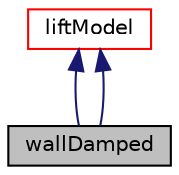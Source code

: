 digraph "wallDamped"
{
  bgcolor="transparent";
  edge [fontname="Helvetica",fontsize="10",labelfontname="Helvetica",labelfontsize="10"];
  node [fontname="Helvetica",fontsize="10",shape=record];
  Node2 [label="wallDamped",height=0.2,width=0.4,color="black", fillcolor="grey75", style="filled", fontcolor="black"];
  Node3 -> Node2 [dir="back",color="midnightblue",fontsize="10",style="solid",fontname="Helvetica"];
  Node3 [label="liftModel",height=0.2,width=0.4,color="red",URL="$a02484.html"];
  Node3 -> Node2 [dir="back",color="midnightblue",fontsize="10",style="solid",fontname="Helvetica"];
}
